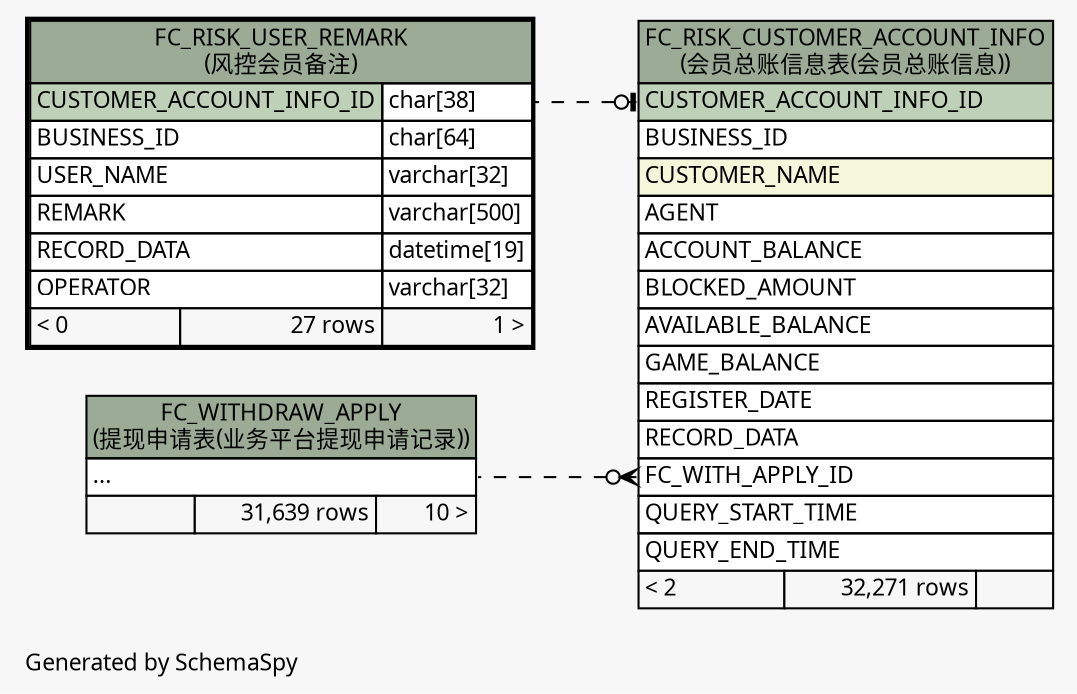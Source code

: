 // dot 2.26.0 on Linux 2.6.32-504.8.1.el6.x86_64
// SchemaSpy rev Unknown
digraph "impliedTwoDegreesRelationshipsDiagram" {
  graph [
    rankdir="RL"
    bgcolor="#f7f7f7"
    label="\nGenerated by SchemaSpy"
    labeljust="l"
    nodesep="0.18"
    ranksep="0.46"
    fontname="Microsoft YaHei"
    fontsize="11"
  ];
  node [
    fontname="Microsoft YaHei"
    fontsize="11"
    shape="plaintext"
  ];
  edge [
    arrowsize="0.8"
  ];
  "FC_RISK_CUSTOMER_ACCOUNT_INFO":"CUSTOMER_ACCOUNT_INFO_ID":w -> "FC_RISK_USER_REMARK":"CUSTOMER_ACCOUNT_INFO_ID.type":e [arrowhead=none dir=back arrowtail=teeodot style=dashed];
  "FC_RISK_CUSTOMER_ACCOUNT_INFO":"FC_WITH_APPLY_ID":w -> "FC_WITHDRAW_APPLY":"elipses":e [arrowhead=none dir=back arrowtail=crowodot style=dashed];
  "FC_RISK_CUSTOMER_ACCOUNT_INFO" [
    label=<
    <TABLE BORDER="0" CELLBORDER="1" CELLSPACING="0" BGCOLOR="#ffffff">
      <TR><TD COLSPAN="3" BGCOLOR="#9bab96" ALIGN="CENTER">FC_RISK_CUSTOMER_ACCOUNT_INFO<br/>(会员总账信息表(会员总账信息))</TD></TR>
      <TR><TD PORT="CUSTOMER_ACCOUNT_INFO_ID" COLSPAN="3" BGCOLOR="#bed1b8" ALIGN="LEFT">CUSTOMER_ACCOUNT_INFO_ID</TD></TR>
      <TR><TD PORT="BUSINESS_ID" COLSPAN="3" ALIGN="LEFT">BUSINESS_ID</TD></TR>
      <TR><TD PORT="CUSTOMER_NAME" COLSPAN="3" BGCOLOR="#f4f7da" ALIGN="LEFT">CUSTOMER_NAME</TD></TR>
      <TR><TD PORT="AGENT" COLSPAN="3" ALIGN="LEFT">AGENT</TD></TR>
      <TR><TD PORT="ACCOUNT_BALANCE" COLSPAN="3" ALIGN="LEFT">ACCOUNT_BALANCE</TD></TR>
      <TR><TD PORT="BLOCKED_AMOUNT" COLSPAN="3" ALIGN="LEFT">BLOCKED_AMOUNT</TD></TR>
      <TR><TD PORT="AVAILABLE_BALANCE" COLSPAN="3" ALIGN="LEFT">AVAILABLE_BALANCE</TD></TR>
      <TR><TD PORT="GAME_BALANCE" COLSPAN="3" ALIGN="LEFT">GAME_BALANCE</TD></TR>
      <TR><TD PORT="REGISTER_DATE" COLSPAN="3" ALIGN="LEFT">REGISTER_DATE</TD></TR>
      <TR><TD PORT="RECORD_DATA" COLSPAN="3" ALIGN="LEFT">RECORD_DATA</TD></TR>
      <TR><TD PORT="FC_WITH_APPLY_ID" COLSPAN="3" ALIGN="LEFT">FC_WITH_APPLY_ID</TD></TR>
      <TR><TD PORT="QUERY_START_TIME" COLSPAN="3" ALIGN="LEFT">QUERY_START_TIME</TD></TR>
      <TR><TD PORT="QUERY_END_TIME" COLSPAN="3" ALIGN="LEFT">QUERY_END_TIME</TD></TR>
      <TR><TD ALIGN="LEFT" BGCOLOR="#f7f7f7">&lt; 2</TD><TD ALIGN="RIGHT" BGCOLOR="#f7f7f7">32,271 rows</TD><TD ALIGN="RIGHT" BGCOLOR="#f7f7f7">  </TD></TR>
    </TABLE>>
    URL="FC_RISK_CUSTOMER_ACCOUNT_INFO.html"
    tooltip="FC_RISK_CUSTOMER_ACCOUNT_INFO"
  ];
  "FC_RISK_USER_REMARK" [
    label=<
    <TABLE BORDER="2" CELLBORDER="1" CELLSPACING="0" BGCOLOR="#ffffff">
      <TR><TD COLSPAN="3" BGCOLOR="#9bab96" ALIGN="CENTER">FC_RISK_USER_REMARK<br/>(风控会员备注)</TD></TR>
      <TR><TD PORT="CUSTOMER_ACCOUNT_INFO_ID" COLSPAN="2" BGCOLOR="#bed1b8" ALIGN="LEFT">CUSTOMER_ACCOUNT_INFO_ID</TD><TD PORT="CUSTOMER_ACCOUNT_INFO_ID.type" ALIGN="LEFT">char[38]</TD></TR>
      <TR><TD PORT="BUSINESS_ID" COLSPAN="2" ALIGN="LEFT">BUSINESS_ID</TD><TD PORT="BUSINESS_ID.type" ALIGN="LEFT">char[64]</TD></TR>
      <TR><TD PORT="USER_NAME" COLSPAN="2" ALIGN="LEFT">USER_NAME</TD><TD PORT="USER_NAME.type" ALIGN="LEFT">varchar[32]</TD></TR>
      <TR><TD PORT="REMARK" COLSPAN="2" ALIGN="LEFT">REMARK</TD><TD PORT="REMARK.type" ALIGN="LEFT">varchar[500]</TD></TR>
      <TR><TD PORT="RECORD_DATA" COLSPAN="2" ALIGN="LEFT">RECORD_DATA</TD><TD PORT="RECORD_DATA.type" ALIGN="LEFT">datetime[19]</TD></TR>
      <TR><TD PORT="OPERATOR" COLSPAN="2" ALIGN="LEFT">OPERATOR</TD><TD PORT="OPERATOR.type" ALIGN="LEFT">varchar[32]</TD></TR>
      <TR><TD ALIGN="LEFT" BGCOLOR="#f7f7f7">&lt; 0</TD><TD ALIGN="RIGHT" BGCOLOR="#f7f7f7">27 rows</TD><TD ALIGN="RIGHT" BGCOLOR="#f7f7f7">1 &gt;</TD></TR>
    </TABLE>>
    URL="FC_RISK_USER_REMARK.html"
    tooltip="FC_RISK_USER_REMARK"
  ];
  "FC_WITHDRAW_APPLY" [
    label=<
    <TABLE BORDER="0" CELLBORDER="1" CELLSPACING="0" BGCOLOR="#ffffff">
      <TR><TD COLSPAN="3" BGCOLOR="#9bab96" ALIGN="CENTER">FC_WITHDRAW_APPLY<br/>(提现申请表(业务平台提现申请记录))</TD></TR>
      <TR><TD PORT="elipses" COLSPAN="3" ALIGN="LEFT">...</TD></TR>
      <TR><TD ALIGN="LEFT" BGCOLOR="#f7f7f7">  </TD><TD ALIGN="RIGHT" BGCOLOR="#f7f7f7">31,639 rows</TD><TD ALIGN="RIGHT" BGCOLOR="#f7f7f7">10 &gt;</TD></TR>
    </TABLE>>
    URL="FC_WITHDRAW_APPLY.html"
    tooltip="FC_WITHDRAW_APPLY"
  ];
}
